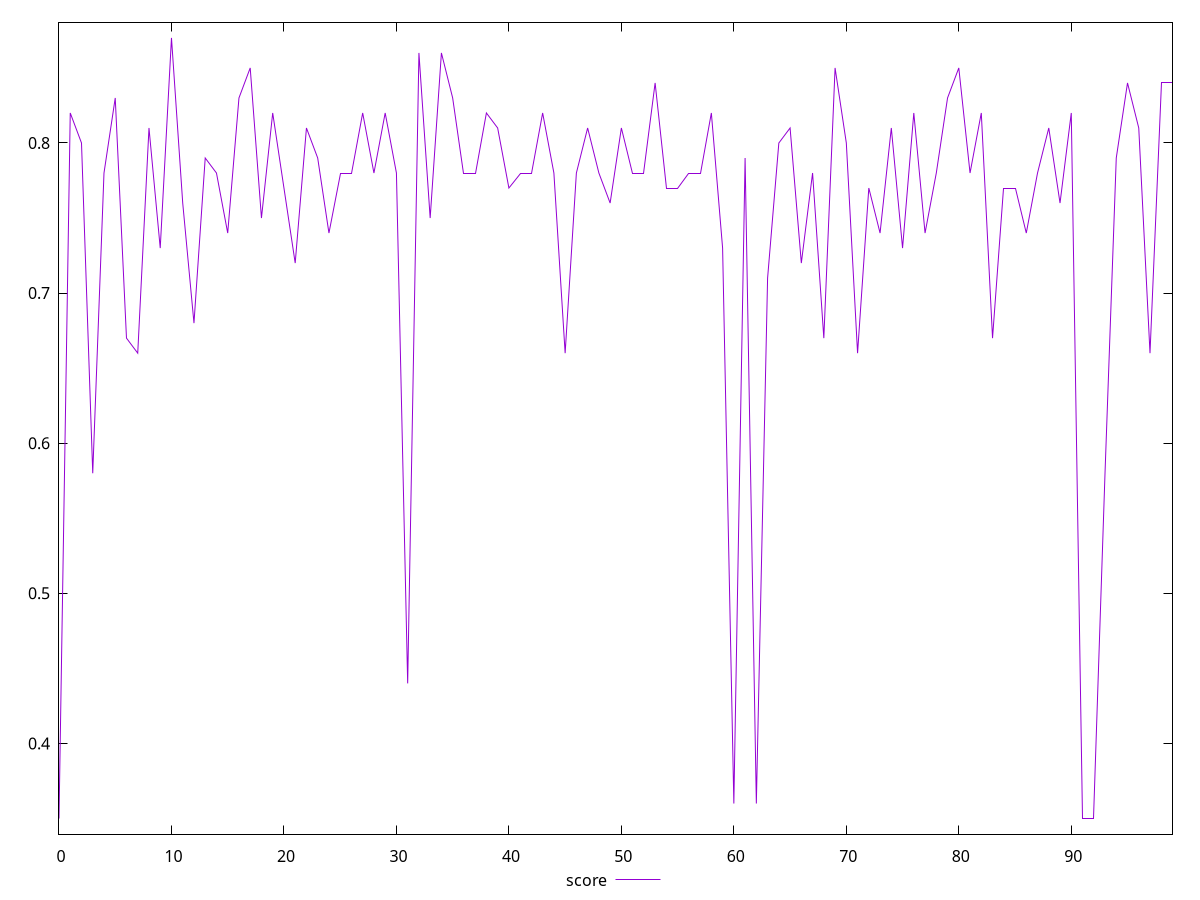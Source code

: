 reset

$score <<EOF
0 0.35
1 0.82
2 0.8
3 0.58
4 0.78
5 0.83
6 0.67
7 0.66
8 0.81
9 0.73
10 0.87
11 0.76
12 0.68
13 0.79
14 0.78
15 0.74
16 0.83
17 0.85
18 0.75
19 0.82
20 0.77
21 0.72
22 0.81
23 0.79
24 0.74
25 0.78
26 0.78
27 0.82
28 0.78
29 0.82
30 0.78
31 0.44
32 0.86
33 0.75
34 0.86
35 0.83
36 0.78
37 0.78
38 0.82
39 0.81
40 0.77
41 0.78
42 0.78
43 0.82
44 0.78
45 0.66
46 0.78
47 0.81
48 0.78
49 0.76
50 0.81
51 0.78
52 0.78
53 0.84
54 0.77
55 0.77
56 0.78
57 0.78
58 0.82
59 0.73
60 0.36
61 0.79
62 0.36
63 0.71
64 0.8
65 0.81
66 0.72
67 0.78
68 0.67
69 0.85
70 0.8
71 0.66
72 0.77
73 0.74
74 0.81
75 0.73
76 0.82
77 0.74
78 0.78
79 0.83
80 0.85
81 0.78
82 0.82
83 0.67
84 0.77
85 0.77
86 0.74
87 0.78
88 0.81
89 0.76
90 0.82
91 0.35
92 0.35
93 0.58
94 0.79
95 0.84
96 0.81
97 0.66
98 0.84
99 0.84
EOF

set key outside below
set xrange [0:99]
set yrange [0.33959999999999996:0.8804]
set trange [0.33959999999999996:0.8804]
set terminal svg size 640, 500 enhanced background rgb 'white'
set output "reports/report_00030_2021-02-24T20-42-31.540Z/speed-index/samples/music/score/values.svg"

plot $score title "score" with line

reset
